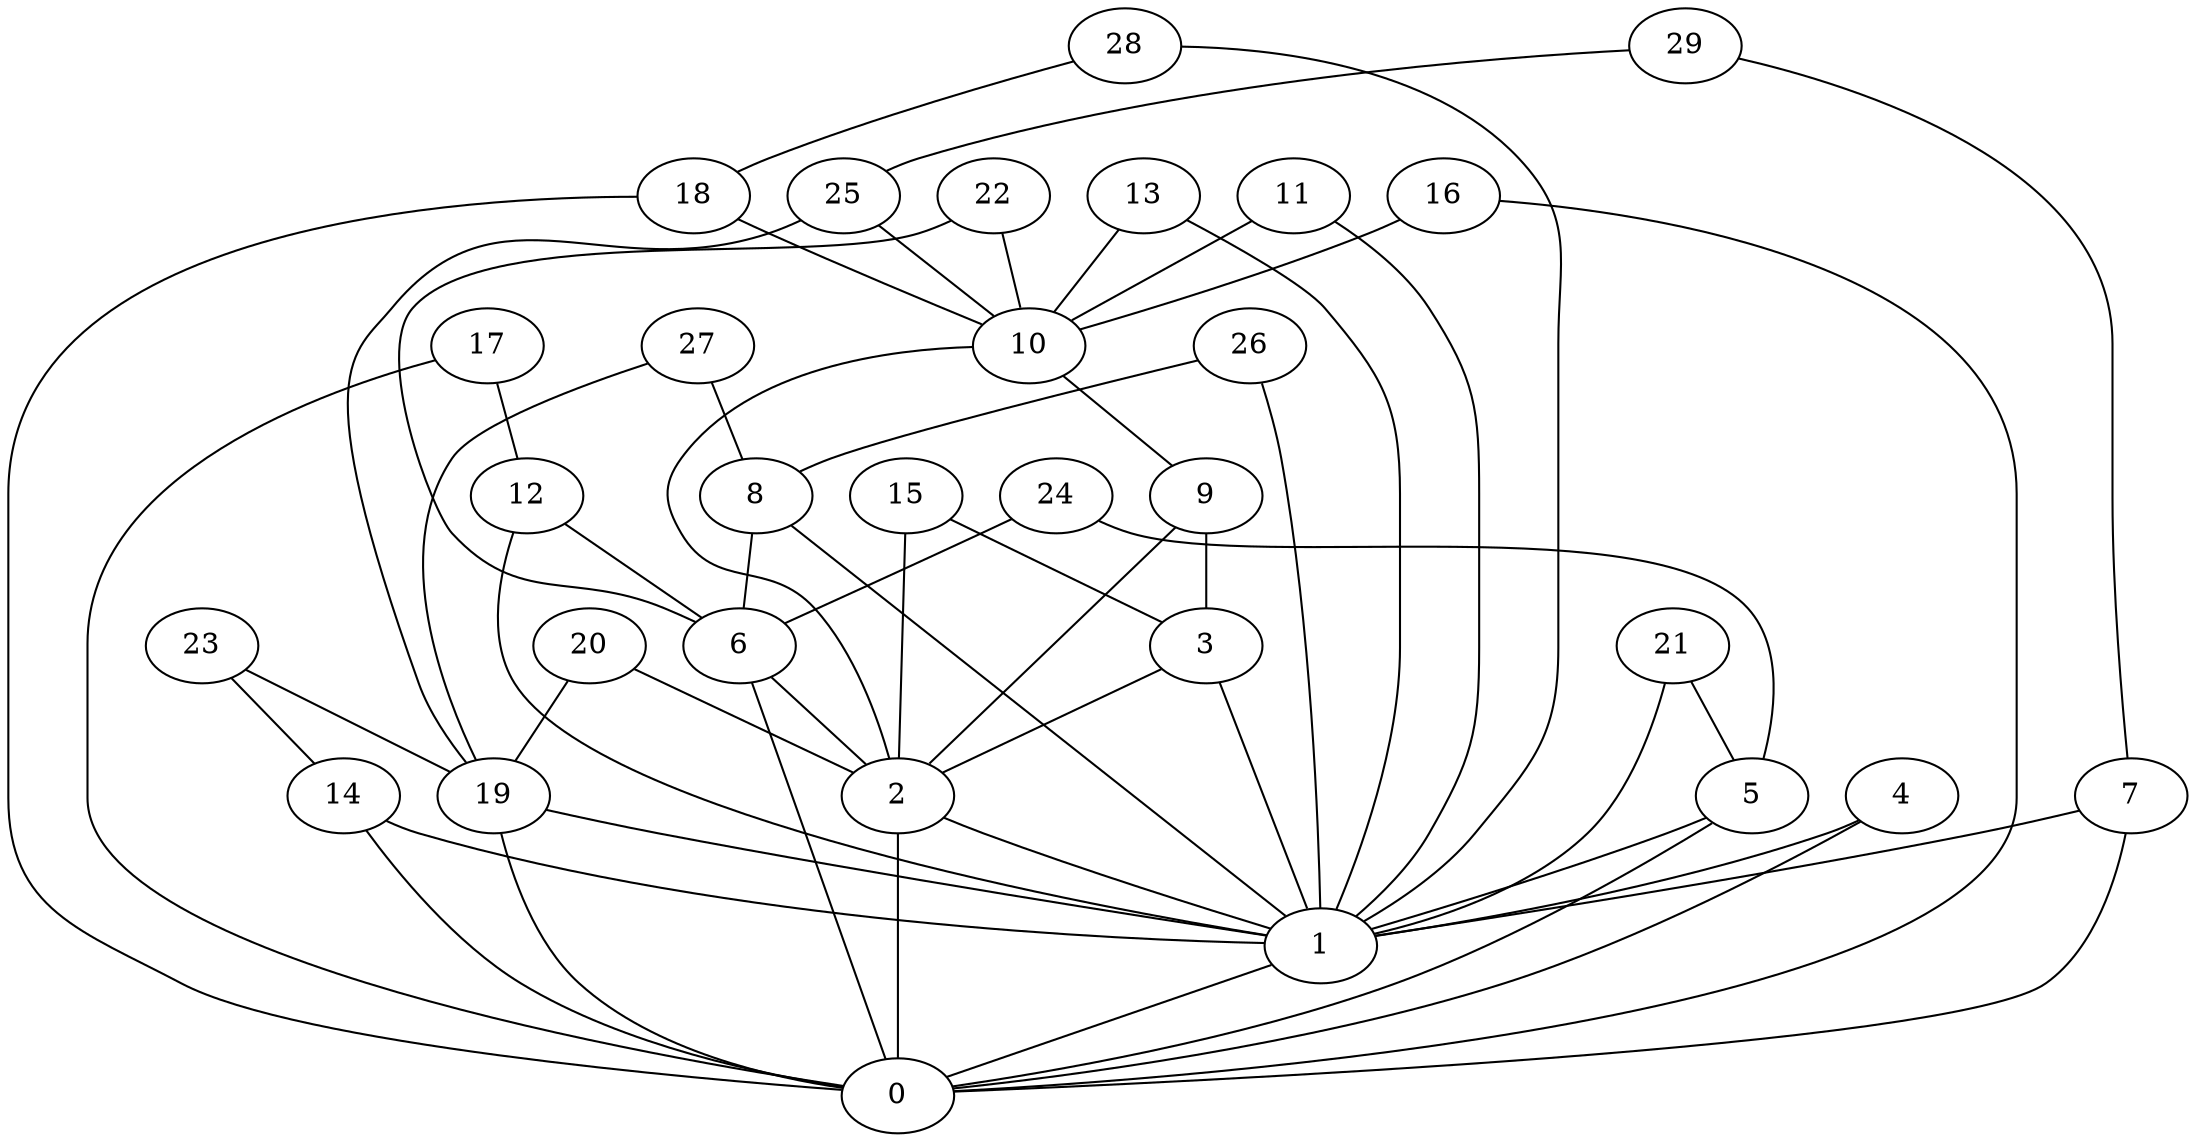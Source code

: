 graph{
   3 -- 1;
   17 -- 0;
   10 -- 9;
   24 -- 6;
   10 -- 2;
   24 -- 5;
   3 -- 2;
   17 -- 12;
   4 -- 0;
   18 -- 0;
   11 -- 1;
   25 -- 19;
   4 -- 1;
   18 -- 10;
   11 -- 10;
   25 -- 10;
   19 -- 1;
   12 -- 6;
   5 -- 0;
   19 -- 0;
   26 -- 1;
   26 -- 8;
   23 -- 14;
   5 -- 1;
   12 -- 1;
   16 -- 0;
   6 -- 2;
   20 -- 19;
   13 -- 1;
   6 -- 0;
   27 -- 8;
   2 -- 0;
   20 -- 2;
   13 -- 10;
   27 -- 19;
   7 -- 0;
   21 -- 1;
   14 -- 0;
   14 -- 1;
   28 -- 1;
   2 -- 1;
   7 -- 1;
   21 -- 5;
   28 -- 18;
   8 -- 1;
   22 -- 6;
   15 -- 2;
   29 -- 7;
   15 -- 3;
   8 -- 6;
   22 -- 10;
   29 -- 25;
   9 -- 2;
   23 -- 19;
   16 -- 10;
   9 -- 3;
   1 -- 0;
}
